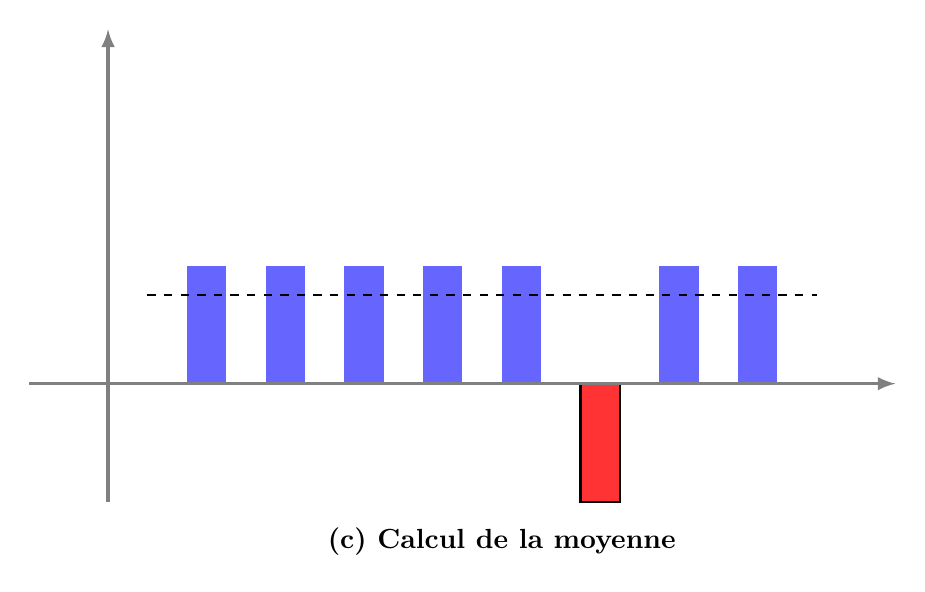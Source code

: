 \begin{tikzpicture}[scale=1]

\filldraw[black,thick, fill=red!80] (6,0) rectangle ++ (0.5,-1.5);
\foreach \k in {1,2,3,4,5,7,8}{
   \fill[blue!60] (\k,0) rectangle ++ (0.5,1.5);
}

\draw[dashed,thick] (0.5,1.125) -- ++(8.5,0);

\draw[->,>=latex, very thick,gray] (-1,0)--(10,0);
\draw[->,>=latex, very thick, gray] (0,-1.5)--(0,4.5);

\node at (5,-2) {\textbf{(c) Calcul de la moyenne}};
\end{tikzpicture}